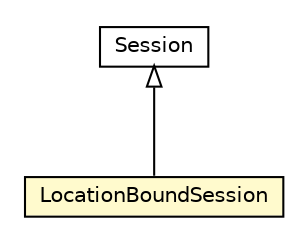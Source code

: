 #!/usr/local/bin/dot
#
# Class diagram 
# Generated by UMLGraph version R5_6-24-gf6e263 (http://www.umlgraph.org/)
#

digraph G {
	edge [fontname="Helvetica",fontsize=10,labelfontname="Helvetica",labelfontsize=10];
	node [fontname="Helvetica",fontsize=10,shape=plaintext];
	nodesep=0.25;
	ranksep=0.5;
	// org.universAAL.ontology.security.LocationBoundSession
	c5163120 [label=<<table title="org.universAAL.ontology.security.LocationBoundSession" border="0" cellborder="1" cellspacing="0" cellpadding="2" port="p" bgcolor="lemonChiffon" href="./LocationBoundSession.html">
		<tr><td><table border="0" cellspacing="0" cellpadding="1">
<tr><td align="center" balign="center"> LocationBoundSession </td></tr>
		</table></td></tr>
		</table>>, URL="./LocationBoundSession.html", fontname="Helvetica", fontcolor="black", fontsize=10.0];
	// org.universAAL.ontology.security.Session
	c5163128 [label=<<table title="org.universAAL.ontology.security.Session" border="0" cellborder="1" cellspacing="0" cellpadding="2" port="p" href="./Session.html">
		<tr><td><table border="0" cellspacing="0" cellpadding="1">
<tr><td align="center" balign="center"> Session </td></tr>
		</table></td></tr>
		</table>>, URL="./Session.html", fontname="Helvetica", fontcolor="black", fontsize=10.0];
	//org.universAAL.ontology.security.LocationBoundSession extends org.universAAL.ontology.security.Session
	c5163128:p -> c5163120:p [dir=back,arrowtail=empty];
}

